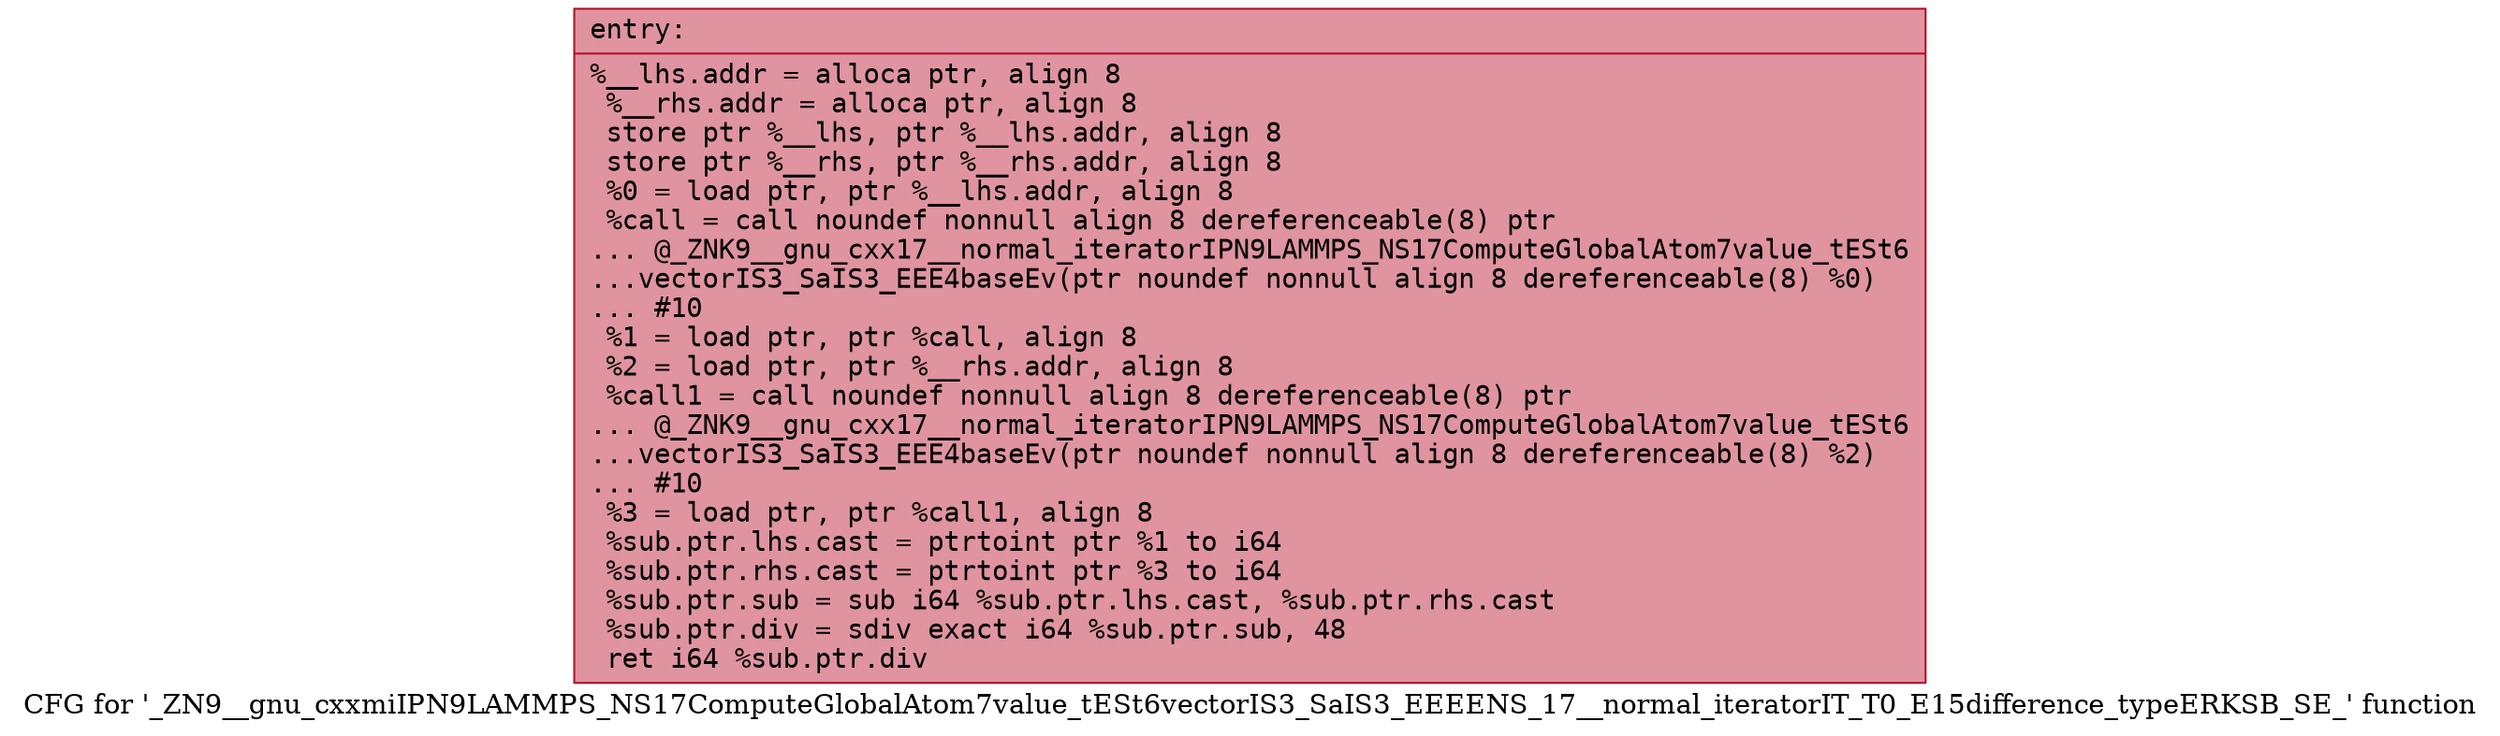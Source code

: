 digraph "CFG for '_ZN9__gnu_cxxmiIPN9LAMMPS_NS17ComputeGlobalAtom7value_tESt6vectorIS3_SaIS3_EEEENS_17__normal_iteratorIT_T0_E15difference_typeERKSB_SE_' function" {
	label="CFG for '_ZN9__gnu_cxxmiIPN9LAMMPS_NS17ComputeGlobalAtom7value_tESt6vectorIS3_SaIS3_EEEENS_17__normal_iteratorIT_T0_E15difference_typeERKSB_SE_' function";

	Node0x56131ec09eb0 [shape=record,color="#b70d28ff", style=filled, fillcolor="#b70d2870" fontname="Courier",label="{entry:\l|  %__lhs.addr = alloca ptr, align 8\l  %__rhs.addr = alloca ptr, align 8\l  store ptr %__lhs, ptr %__lhs.addr, align 8\l  store ptr %__rhs, ptr %__rhs.addr, align 8\l  %0 = load ptr, ptr %__lhs.addr, align 8\l  %call = call noundef nonnull align 8 dereferenceable(8) ptr\l... @_ZNK9__gnu_cxx17__normal_iteratorIPN9LAMMPS_NS17ComputeGlobalAtom7value_tESt6\l...vectorIS3_SaIS3_EEE4baseEv(ptr noundef nonnull align 8 dereferenceable(8) %0)\l... #10\l  %1 = load ptr, ptr %call, align 8\l  %2 = load ptr, ptr %__rhs.addr, align 8\l  %call1 = call noundef nonnull align 8 dereferenceable(8) ptr\l... @_ZNK9__gnu_cxx17__normal_iteratorIPN9LAMMPS_NS17ComputeGlobalAtom7value_tESt6\l...vectorIS3_SaIS3_EEE4baseEv(ptr noundef nonnull align 8 dereferenceable(8) %2)\l... #10\l  %3 = load ptr, ptr %call1, align 8\l  %sub.ptr.lhs.cast = ptrtoint ptr %1 to i64\l  %sub.ptr.rhs.cast = ptrtoint ptr %3 to i64\l  %sub.ptr.sub = sub i64 %sub.ptr.lhs.cast, %sub.ptr.rhs.cast\l  %sub.ptr.div = sdiv exact i64 %sub.ptr.sub, 48\l  ret i64 %sub.ptr.div\l}"];
}
